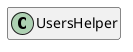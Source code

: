 @startuml
set namespaceSeparator \\
hide members
hide << alias >> circle

class UsersHelper
@enduml
